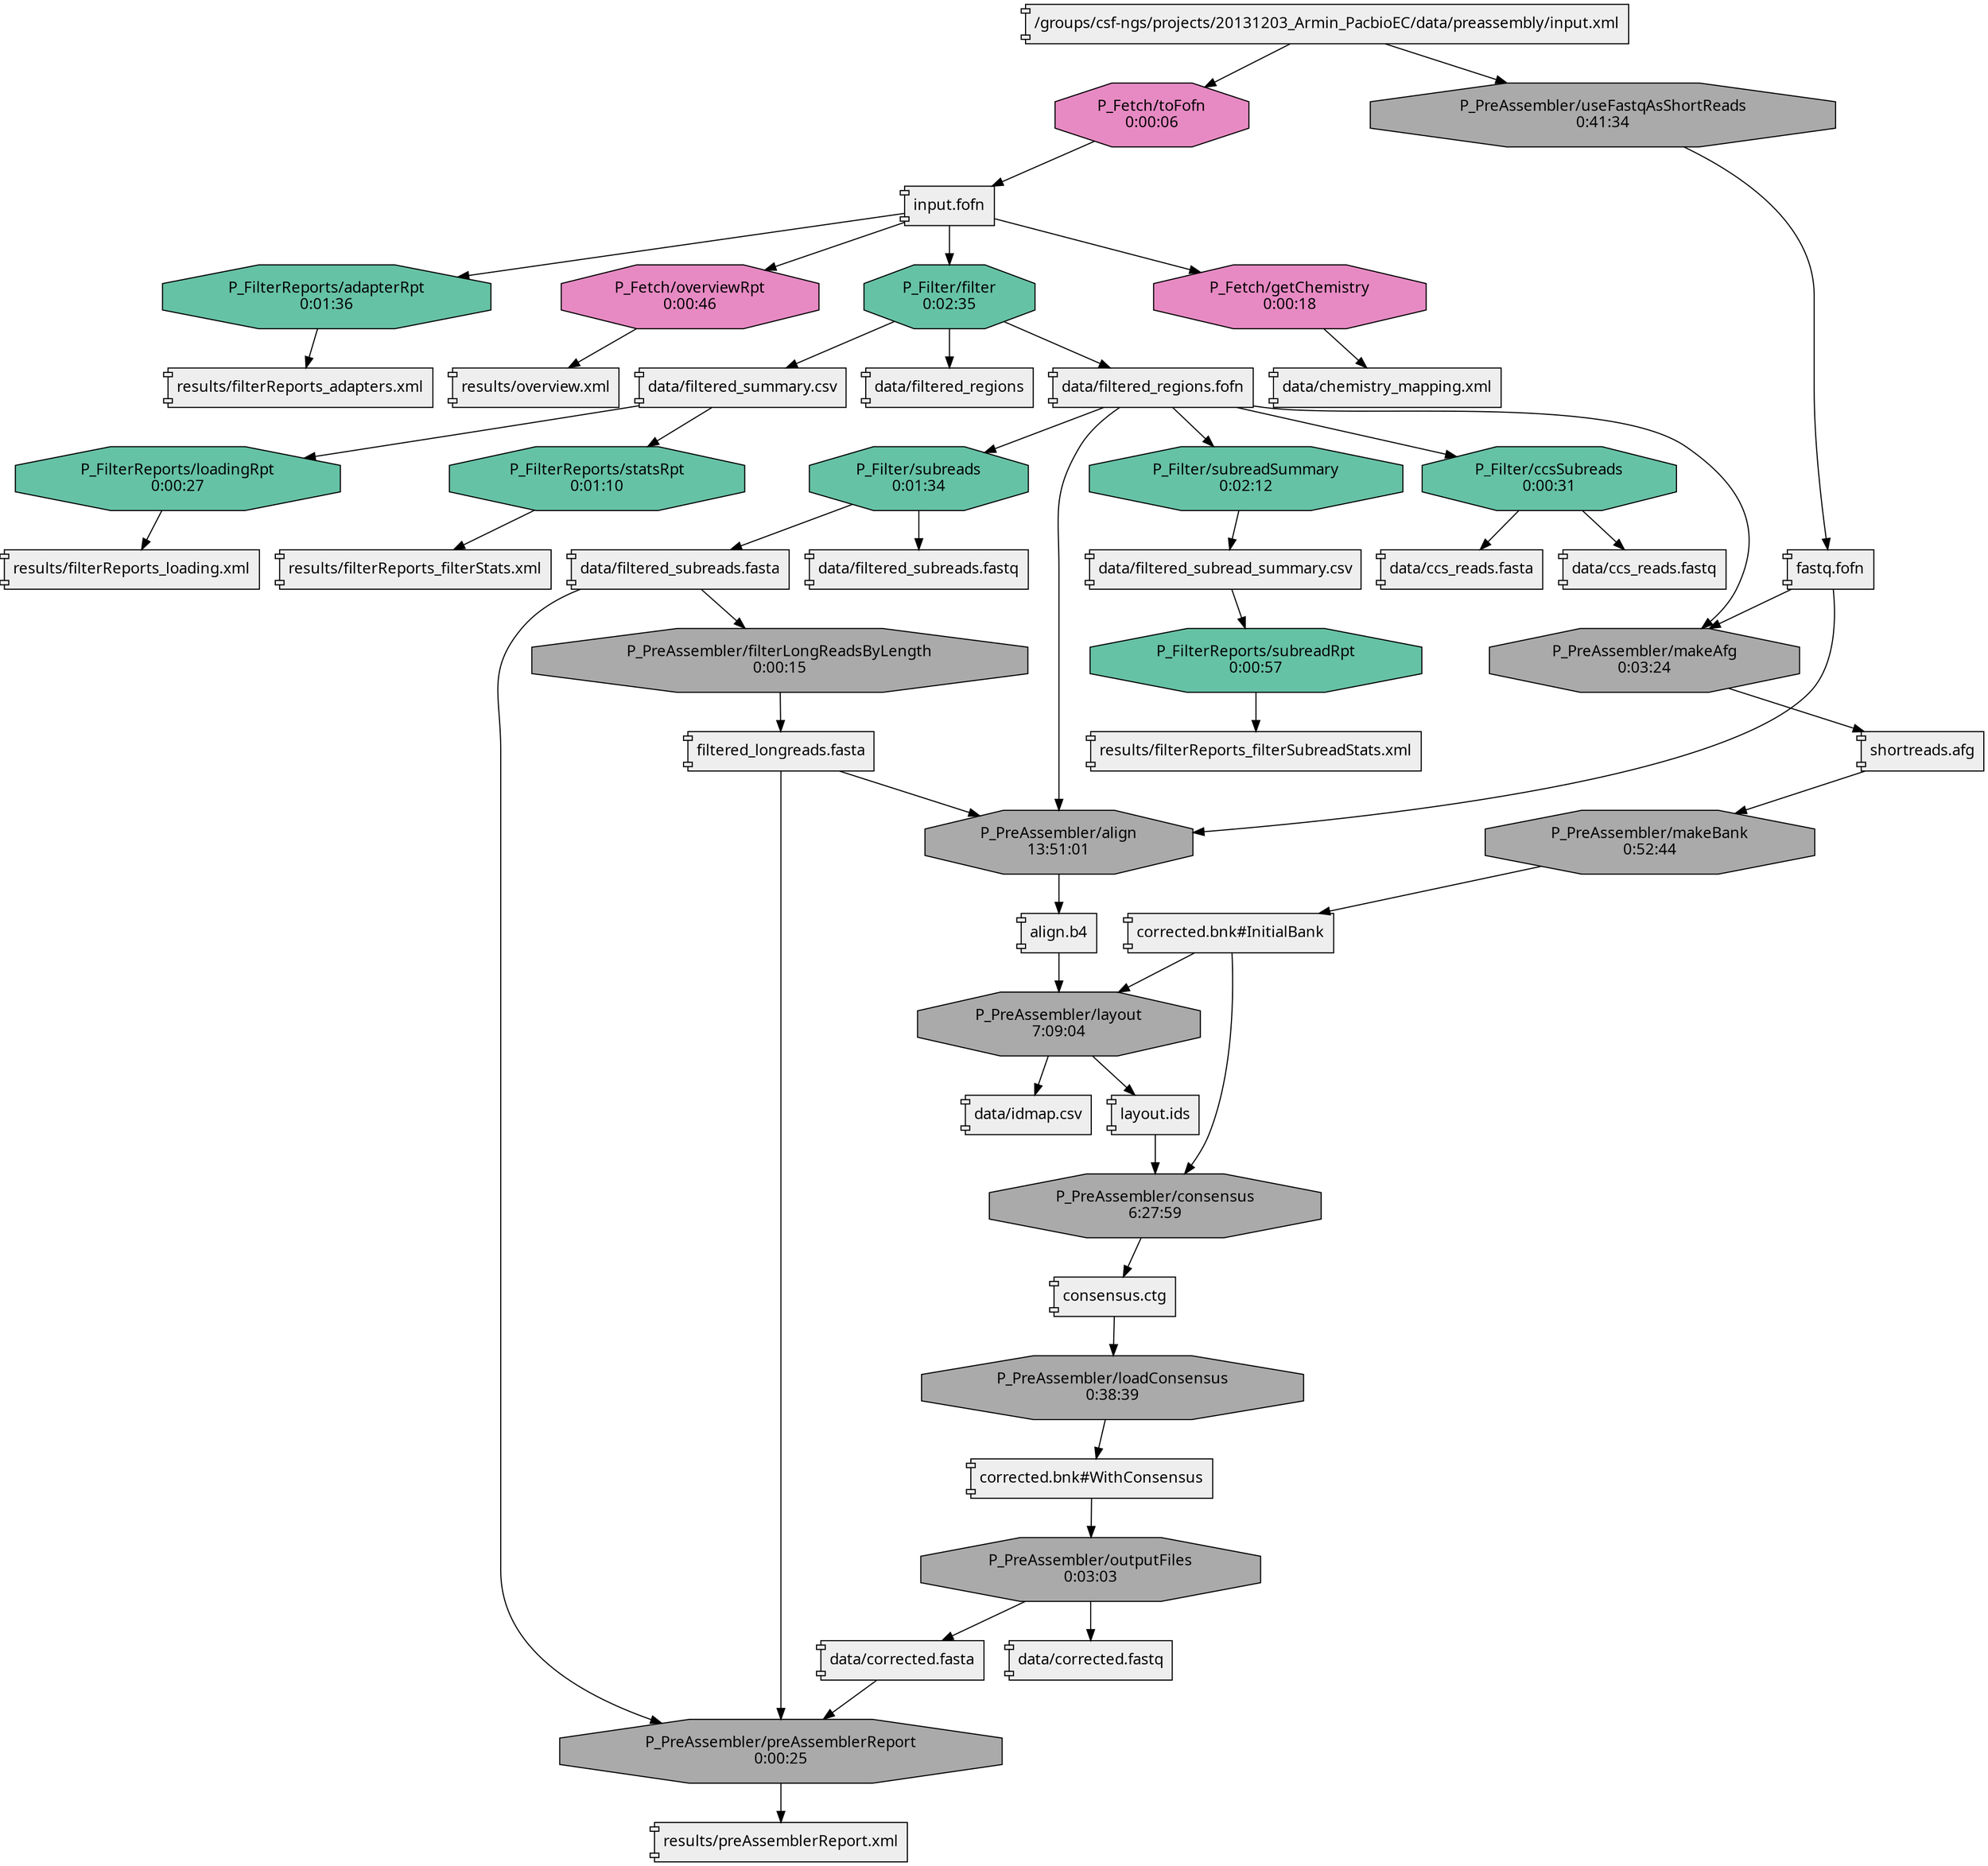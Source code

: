 digraph "workflow://Anonymous/Workflow#summary" {
"file://Anonymous/consensus.ctg" [shape=component, label="consensus.ctg", fillcolor="#EEEEEE", style=filled, fontname="Times New Roman"];

"task://Anonymous/P_PreAssembler/filterLongReadsByLength" [shape=octagon, label="P_PreAssembler/filterLongReadsByLength\n0:00:15", color="#000000", fillcolor="#AAAAAA", style=filled, fontname="Times New Roman"];

"file://Anonymous/results/filterReports_filterSubreadStats.xml" [shape=component, label="results/filterReports_filterSubreadStats.xml", fillcolor="#EEEEEE", style=filled, fontname="Times New Roman"];

"task://Anonymous/P_PreAssembler/makeAfg" [shape=octagon, label="P_PreAssembler/makeAfg\n0:03:24", color="#000000", fillcolor="#AAAAAA", style=filled, fontname="Times New Roman"];

"file://Anonymous/data/filtered_regions.fofn" [shape=component, label="data/filtered_regions.fofn", fillcolor="#EEEEEE", style=filled, fontname="Times New Roman"];

"file://Anonymous/results/filterReports_loading.xml" [shape=component, label="results/filterReports_loading.xml", fillcolor="#EEEEEE", style=filled, fontname="Times New Roman"];

"task://Anonymous/P_PreAssembler/preAssemblerReport" [shape=octagon, label="P_PreAssembler/preAssemblerReport\n0:00:25", color="#000000", fillcolor="#AAAAAA", style=filled, fontname="Times New Roman"];

"file://Anonymous/corrected.bnk#InitialBank" [shape=component, label="corrected.bnk#InitialBank", fillcolor="#EEEEEE", style=filled, fontname="Times New Roman"];

"task://Anonymous/P_Fetch/getChemistry" [shape=octagon, label="P_Fetch/getChemistry\n0:00:18", color="#000000", fillcolor="#E78AC3", style=filled, fontname="Times New Roman"];

"task://Anonymous/P_PreAssembler/layout" [shape=octagon, label="P_PreAssembler/layout\n7:09:04", color="#000000", fillcolor="#AAAAAA", style=filled, fontname="Times New Roman"];

"file://Anonymous/shortreads.afg" [shape=component, label="shortreads.afg", fillcolor="#EEEEEE", style=filled, fontname="Times New Roman"];

"task://Anonymous/P_FilterReports/statsRpt" [shape=octagon, label="P_FilterReports/statsRpt\n0:01:10", color="#000000", fillcolor="#66C2A5", style=filled, fontname="Times New Roman"];

"file://Anonymous/results/filterReports_filterStats.xml" [shape=component, label="results/filterReports_filterStats.xml", fillcolor="#EEEEEE", style=filled, fontname="Times New Roman"];

"task://Anonymous/P_PreAssembler/outputFiles" [shape=octagon, label="P_PreAssembler/outputFiles\n0:03:03", color="#000000", fillcolor="#AAAAAA", style=filled, fontname="Times New Roman"];

"file://Anonymous/corrected.bnk#WithConsensus" [shape=component, label="corrected.bnk#WithConsensus", fillcolor="#EEEEEE", style=filled, fontname="Times New Roman"];

"file://Anonymous/data/corrected.fastq" [shape=component, label="data/corrected.fastq", fillcolor="#EEEEEE", style=filled, fontname="Times New Roman"];

"task://Anonymous/P_PreAssembler/makeBank" [shape=octagon, label="P_PreAssembler/makeBank\n0:52:44", color="#000000", fillcolor="#AAAAAA", style=filled, fontname="Times New Roman"];

"file://Anonymous/fastq.fofn" [shape=component, label="fastq.fofn", fillcolor="#EEEEEE", style=filled, fontname="Times New Roman"];

"file://Anonymous/input.fofn" [shape=component, label="input.fofn", fillcolor="#EEEEEE", style=filled, fontname="Times New Roman"];

"task://Anonymous/P_PreAssembler/consensus" [shape=octagon, label="P_PreAssembler/consensus\n6:27:59", color="#000000", fillcolor="#AAAAAA", style=filled, fontname="Times New Roman"];

"file://Anonymous/results/preAssemblerReport.xml" [shape=component, label="results/preAssemblerReport.xml", fillcolor="#EEEEEE", style=filled, fontname="Times New Roman"];

"file://Anonymous/results/overview.xml" [shape=component, label="results/overview.xml", fillcolor="#EEEEEE", style=filled, fontname="Times New Roman"];

"task://Anonymous/P_FilterReports/adapterRpt" [shape=octagon, label="P_FilterReports/adapterRpt\n0:01:36", color="#000000", fillcolor="#66C2A5", style=filled, fontname="Times New Roman"];

"task://Anonymous/P_Filter/subreadSummary" [shape=octagon, label="P_Filter/subreadSummary\n0:02:12", color="#000000", fillcolor="#66C2A5", style=filled, fontname="Times New Roman"];

"file://Anonymous/data/idmap.csv" [shape=component, label="data/idmap.csv", fillcolor="#EEEEEE", style=filled, fontname="Times New Roman"];

"file://Anonymous/data/ccs_reads.fasta" [shape=component, label="data/ccs_reads.fasta", fillcolor="#EEEEEE", style=filled, fontname="Times New Roman"];

"task://Anonymous/P_PreAssembler/align" [shape=octagon, label="P_PreAssembler/align\n13:51:01", color="#000000", fillcolor="#AAAAAA", style=filled, fontname="Times New Roman"];

"file://Anonymous//groups/csf-ngs/projects/20131203_Armin_PacbioEC/data/preassembly/input.xml" [shape=component, label="/groups/csf-ngs/projects/20131203_Armin_PacbioEC/data/preassembly/input.xml", fillcolor="#EEEEEE", style=filled, fontname="Times New Roman"];

"file://Anonymous/data/filtered_subreads.fastq" [shape=component, label="data/filtered_subreads.fastq", fillcolor="#EEEEEE", style=filled, fontname="Times New Roman"];

"task://Anonymous/P_Filter/filter" [shape=octagon, label="P_Filter/filter\n0:02:35", color="#000000", fillcolor="#66C2A5", style=filled, fontname="Times New Roman"];

"file://Anonymous/align.b4" [shape=component, label="align.b4", fillcolor="#EEEEEE", style=filled, fontname="Times New Roman"];

"task://Anonymous/P_PreAssembler/useFastqAsShortReads" [shape=octagon, label="P_PreAssembler/useFastqAsShortReads\n0:41:34", color="#000000", fillcolor="#AAAAAA", style=filled, fontname="Times New Roman"];

"task://Anonymous/P_Fetch/toFofn" [shape=octagon, label="P_Fetch/toFofn\n0:00:06", color="#000000", fillcolor="#E78AC3", style=filled, fontname="Times New Roman"];

"task://Anonymous/P_PreAssembler/loadConsensus" [shape=octagon, label="P_PreAssembler/loadConsensus\n0:38:39", color="#000000", fillcolor="#AAAAAA", style=filled, fontname="Times New Roman"];

"file://Anonymous/data/filtered_subreads.fasta" [shape=component, label="data/filtered_subreads.fasta", fillcolor="#EEEEEE", style=filled, fontname="Times New Roman"];

"task://Anonymous/P_Fetch/overviewRpt" [shape=octagon, label="P_Fetch/overviewRpt\n0:00:46", color="#000000", fillcolor="#E78AC3", style=filled, fontname="Times New Roman"];

"file://Anonymous/data/ccs_reads.fastq" [shape=component, label="data/ccs_reads.fastq", fillcolor="#EEEEEE", style=filled, fontname="Times New Roman"];

"file://Anonymous/filtered_longreads.fasta" [shape=component, label="filtered_longreads.fasta", fillcolor="#EEEEEE", style=filled, fontname="Times New Roman"];

"file://Anonymous/data/corrected.fasta" [shape=component, label="data/corrected.fasta", fillcolor="#EEEEEE", style=filled, fontname="Times New Roman"];

"task://Anonymous/P_Filter/ccsSubreads" [shape=octagon, label="P_Filter/ccsSubreads\n0:00:31", color="#000000", fillcolor="#66C2A5", style=filled, fontname="Times New Roman"];

"file://Anonymous/results/filterReports_adapters.xml" [shape=component, label="results/filterReports_adapters.xml", fillcolor="#EEEEEE", style=filled, fontname="Times New Roman"];

"task://Anonymous/P_FilterReports/subreadRpt" [shape=octagon, label="P_FilterReports/subreadRpt\n0:00:57", color="#000000", fillcolor="#66C2A5", style=filled, fontname="Times New Roman"];

"file://Anonymous/data/filtered_regions" [shape=component, label="data/filtered_regions", fillcolor="#EEEEEE", style=filled, fontname="Times New Roman"];

"file://Anonymous/data/chemistry_mapping.xml" [shape=component, label="data/chemistry_mapping.xml", fillcolor="#EEEEEE", style=filled, fontname="Times New Roman"];

"file://Anonymous/data/filtered_summary.csv" [shape=component, label="data/filtered_summary.csv", fillcolor="#EEEEEE", style=filled, fontname="Times New Roman"];

"task://Anonymous/P_FilterReports/loadingRpt" [shape=octagon, label="P_FilterReports/loadingRpt\n0:00:27", color="#000000", fillcolor="#66C2A5", style=filled, fontname="Times New Roman"];

"file://Anonymous/data/filtered_subread_summary.csv" [shape=component, label="data/filtered_subread_summary.csv", fillcolor="#EEEEEE", style=filled, fontname="Times New Roman"];

"task://Anonymous/P_Filter/subreads" [shape=octagon, label="P_Filter/subreads\n0:01:34", color="#000000", fillcolor="#66C2A5", style=filled, fontname="Times New Roman"];

"file://Anonymous/layout.ids" [shape=component, label="layout.ids", fillcolor="#EEEEEE", style=filled, fontname="Times New Roman"];
"task://Anonymous/P_Filter/filter" -> "file://Anonymous/data/filtered_regions.fofn";
"file://Anonymous/data/filtered_regions.fofn" -> "task://Anonymous/P_Filter/ccsSubreads";
"file://Anonymous/data/corrected.fasta" -> "task://Anonymous/P_PreAssembler/preAssemblerReport";
"task://Anonymous/P_FilterReports/loadingRpt" -> "file://Anonymous/results/filterReports_loading.xml";
"file://Anonymous//groups/csf-ngs/projects/20131203_Armin_PacbioEC/data/preassembly/input.xml" -> "task://Anonymous/P_Fetch/toFofn";
"task://Anonymous/P_PreAssembler/makeAfg" -> "file://Anonymous/shortreads.afg";
"file://Anonymous/data/filtered_regions.fofn" -> "task://Anonymous/P_PreAssembler/align";
"file://Anonymous/corrected.bnk#WithConsensus" -> "task://Anonymous/P_PreAssembler/outputFiles";
"file://Anonymous/data/filtered_summary.csv" -> "task://Anonymous/P_FilterReports/statsRpt";
"task://Anonymous/P_FilterReports/statsRpt" -> "file://Anonymous/results/filterReports_filterStats.xml";
"task://Anonymous/P_PreAssembler/layout" -> "file://Anonymous/data/idmap.csv";
"task://Anonymous/P_PreAssembler/align" -> "file://Anonymous/align.b4";
"task://Anonymous/P_PreAssembler/useFastqAsShortReads" -> "file://Anonymous/fastq.fofn";
"file://Anonymous/layout.ids" -> "task://Anonymous/P_PreAssembler/consensus";
"file://Anonymous//groups/csf-ngs/projects/20131203_Armin_PacbioEC/data/preassembly/input.xml" -> "task://Anonymous/P_PreAssembler/useFastqAsShortReads";
"file://Anonymous/consensus.ctg" -> "task://Anonymous/P_PreAssembler/loadConsensus";
"file://Anonymous/corrected.bnk#InitialBank" -> "task://Anonymous/P_PreAssembler/layout";
"task://Anonymous/P_Filter/subreads" -> "file://Anonymous/data/filtered_subreads.fasta";
"task://Anonymous/P_PreAssembler/makeBank" -> "file://Anonymous/corrected.bnk#InitialBank";
"task://Anonymous/P_PreAssembler/filterLongReadsByLength" -> "file://Anonymous/filtered_longreads.fasta";
"file://Anonymous/data/filtered_regions.fofn" -> "task://Anonymous/P_Filter/subreadSummary";
"file://Anonymous/corrected.bnk#InitialBank" -> "task://Anonymous/P_PreAssembler/consensus";
"file://Anonymous/input.fofn" -> "task://Anonymous/P_Fetch/overviewRpt";
"task://Anonymous/P_PreAssembler/layout" -> "file://Anonymous/layout.ids";
"task://Anonymous/P_PreAssembler/preAssemblerReport" -> "file://Anonymous/results/preAssemblerReport.xml";
"file://Anonymous/data/filtered_subread_summary.csv" -> "task://Anonymous/P_FilterReports/subreadRpt";
"task://Anonymous/P_Fetch/overviewRpt" -> "file://Anonymous/results/overview.xml";
"task://Anonymous/P_Filter/subreadSummary" -> "file://Anonymous/data/filtered_subread_summary.csv";
"task://Anonymous/P_Filter/ccsSubreads" -> "file://Anonymous/data/ccs_reads.fasta";
"task://Anonymous/P_PreAssembler/outputFiles" -> "file://Anonymous/data/corrected.fastq";
"file://Anonymous/data/filtered_regions.fofn" -> "task://Anonymous/P_Filter/subreads";
"file://Anonymous/data/filtered_regions.fofn" -> "task://Anonymous/P_PreAssembler/makeAfg";
"task://Anonymous/P_FilterReports/subreadRpt" -> "file://Anonymous/results/filterReports_filterSubreadStats.xml";
"file://Anonymous/data/filtered_subreads.fasta" -> "task://Anonymous/P_PreAssembler/preAssemblerReport";
"file://Anonymous/filtered_longreads.fasta" -> "task://Anonymous/P_PreAssembler/align";
"task://Anonymous/P_Fetch/getChemistry" -> "file://Anonymous/data/chemistry_mapping.xml";
"file://Anonymous/data/filtered_subreads.fasta" -> "task://Anonymous/P_PreAssembler/filterLongReadsByLength";
"file://Anonymous/align.b4" -> "task://Anonymous/P_PreAssembler/layout";
"task://Anonymous/P_PreAssembler/consensus" -> "file://Anonymous/consensus.ctg";
"file://Anonymous/input.fofn" -> "task://Anonymous/P_FilterReports/adapterRpt";
"file://Anonymous/fastq.fofn" -> "task://Anonymous/P_PreAssembler/align";
"task://Anonymous/P_Filter/filter" -> "file://Anonymous/data/filtered_regions";
"file://Anonymous/input.fofn" -> "task://Anonymous/P_Fetch/getChemistry";
"task://Anonymous/P_FilterReports/adapterRpt" -> "file://Anonymous/results/filterReports_adapters.xml";
"task://Anonymous/P_Filter/ccsSubreads" -> "file://Anonymous/data/ccs_reads.fastq";
"file://Anonymous/filtered_longreads.fasta" -> "task://Anonymous/P_PreAssembler/preAssemblerReport";
"task://Anonymous/P_PreAssembler/loadConsensus" -> "file://Anonymous/corrected.bnk#WithConsensus";
"task://Anonymous/P_Filter/filter" -> "file://Anonymous/data/filtered_summary.csv";
"task://Anonymous/P_PreAssembler/outputFiles" -> "file://Anonymous/data/corrected.fasta";
"task://Anonymous/P_Filter/subreads" -> "file://Anonymous/data/filtered_subreads.fastq";
"file://Anonymous/shortreads.afg" -> "task://Anonymous/P_PreAssembler/makeBank";
"file://Anonymous/data/filtered_summary.csv" -> "task://Anonymous/P_FilterReports/loadingRpt";
"task://Anonymous/P_Fetch/toFofn" -> "file://Anonymous/input.fofn";
"file://Anonymous/fastq.fofn" -> "task://Anonymous/P_PreAssembler/makeAfg";
"file://Anonymous/input.fofn" -> "task://Anonymous/P_Filter/filter";
}